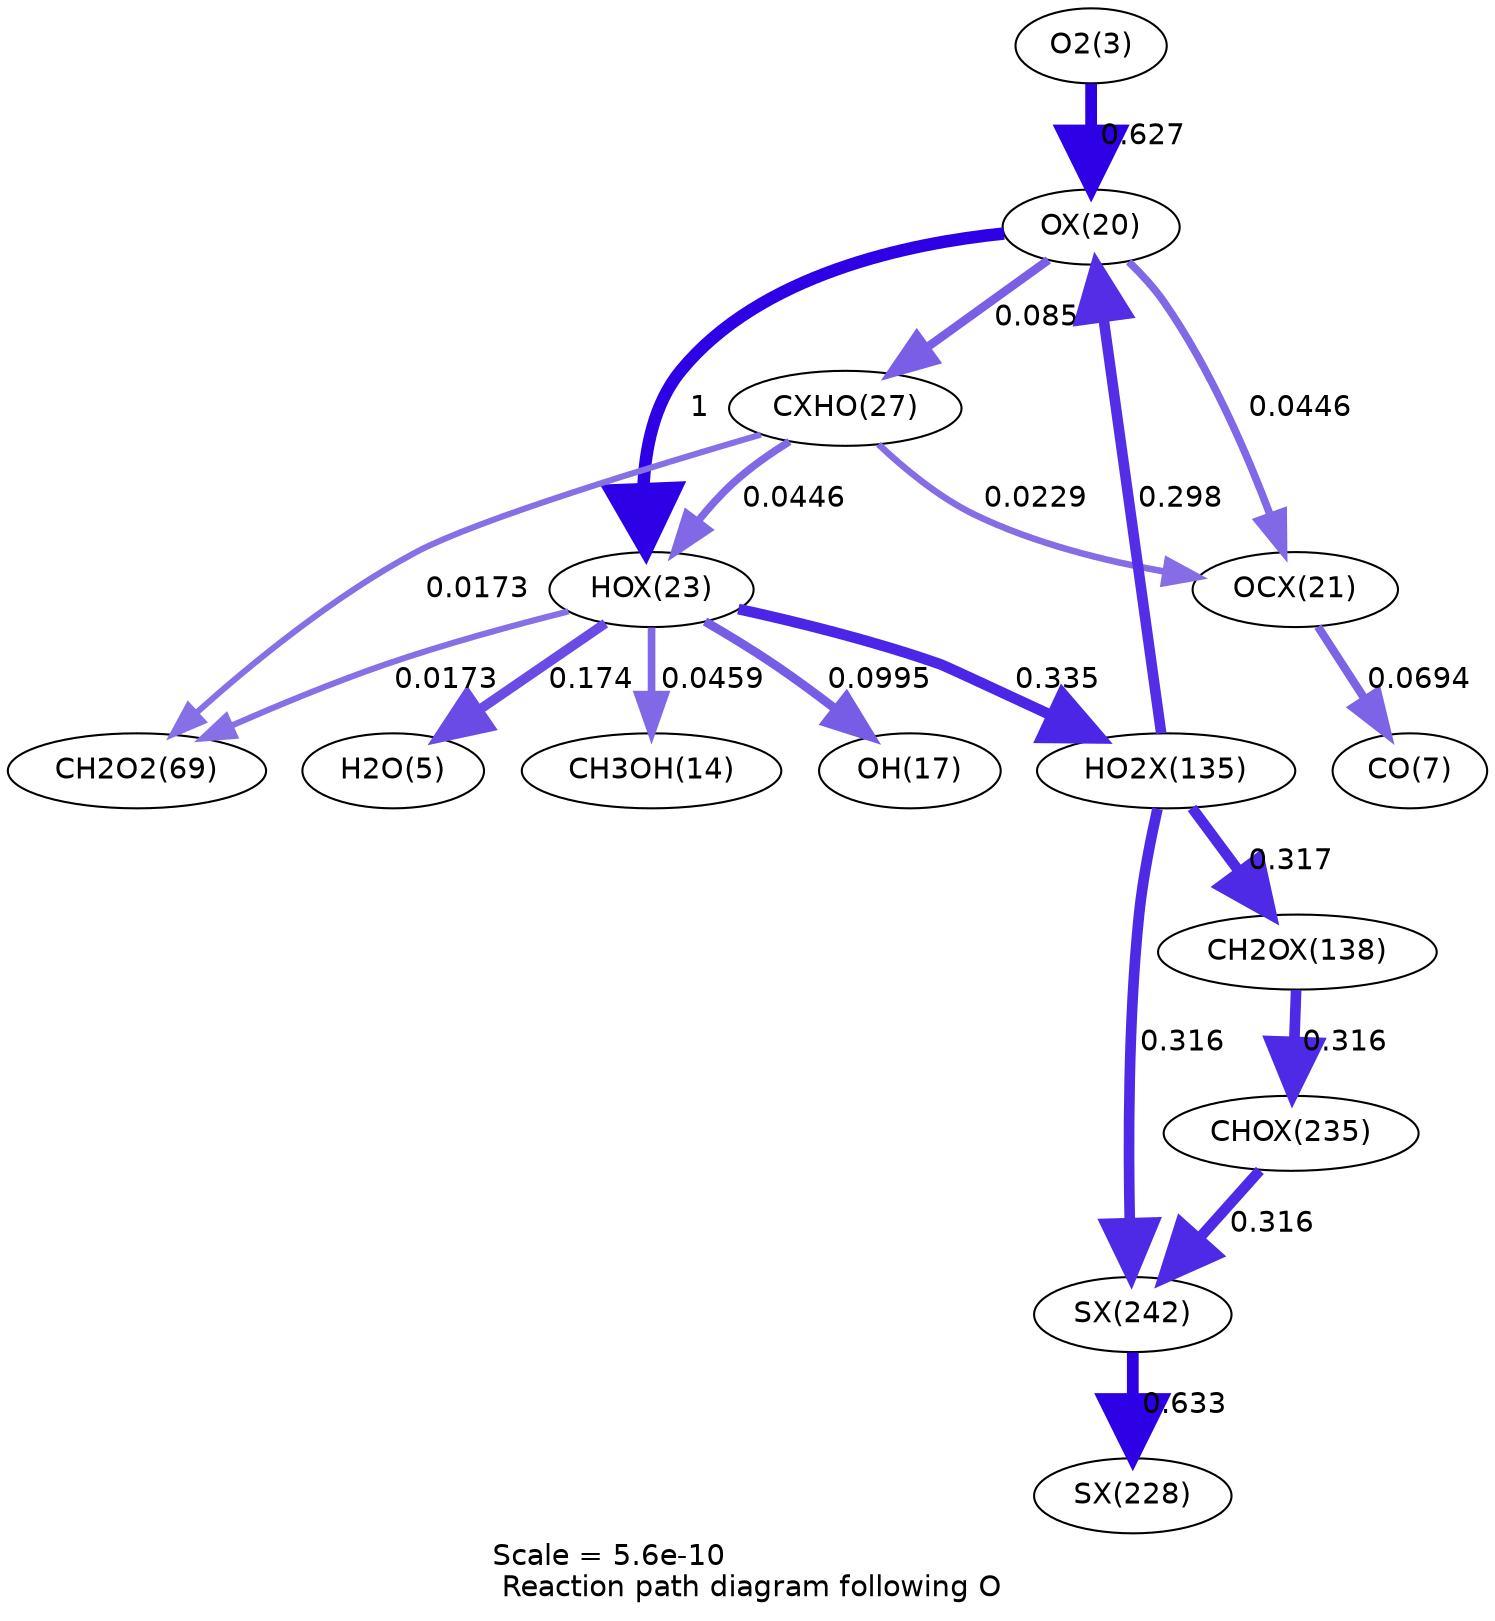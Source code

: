 digraph reaction_paths {
center=1;
s5 -> s26[fontname="Helvetica", penwidth=5.65, arrowsize=2.82, color="0.7, 1.13, 0.9"
, label=" 0.627"];
s26 -> s29[fontname="Helvetica", penwidth=6, arrowsize=3, color="0.7, 1.5, 0.9"
, label=" 1"];
s26 -> s32[fontname="Helvetica", penwidth=4.14, arrowsize=2.07, color="0.7, 0.585, 0.9"
, label=" 0.085"];
s26 -> s27[fontname="Helvetica", penwidth=3.65, arrowsize=1.83, color="0.7, 0.545, 0.9"
, label=" 0.0446"];
s44 -> s26[fontname="Helvetica", penwidth=5.09, arrowsize=2.54, color="0.7, 0.798, 0.9"
, label=" 0.298"];
s29 -> s16[fontname="Helvetica", penwidth=3.67, arrowsize=1.84, color="0.7, 0.546, 0.9"
, label=" 0.0459"];
s29 -> s19[fontname="Helvetica", penwidth=4.26, arrowsize=2.13, color="0.7, 0.599, 0.9"
, label=" 0.0995"];
s29 -> s7[fontname="Helvetica", penwidth=4.68, arrowsize=2.34, color="0.7, 0.674, 0.9"
, label=" 0.174"];
s32 -> s29[fontname="Helvetica", penwidth=3.65, arrowsize=1.83, color="0.7, 0.545, 0.9"
, label=" 0.0446"];
s29 -> s44[fontname="Helvetica", penwidth=5.18, arrowsize=2.59, color="0.7, 0.835, 0.9"
, label=" 0.335"];
s29 -> s21[fontname="Helvetica", penwidth=2.94, arrowsize=1.47, color="0.7, 0.517, 0.9"
, label=" 0.0173"];
s32 -> s27[fontname="Helvetica", penwidth=3.15, arrowsize=1.58, color="0.7, 0.523, 0.9"
, label=" 0.0229"];
s32 -> s21[fontname="Helvetica", penwidth=2.94, arrowsize=1.47, color="0.7, 0.517, 0.9"
, label=" 0.0173"];
s27 -> s9[fontname="Helvetica", penwidth=3.99, arrowsize=1.99, color="0.7, 0.569, 0.9"
, label=" 0.0694"];
s44 -> s45[fontname="Helvetica", penwidth=5.13, arrowsize=2.57, color="0.7, 0.817, 0.9"
, label=" 0.317"];
s44 -> s53[fontname="Helvetica", penwidth=5.13, arrowsize=2.57, color="0.7, 0.816, 0.9"
, label=" 0.316"];
s45 -> s52[fontname="Helvetica", penwidth=5.13, arrowsize=2.57, color="0.7, 0.816, 0.9"
, label=" 0.316"];
s52 -> s53[fontname="Helvetica", penwidth=5.13, arrowsize=2.57, color="0.7, 0.816, 0.9"
, label=" 0.316"];
s53 -> s50[fontname="Helvetica", penwidth=5.65, arrowsize=2.83, color="0.7, 1.13, 0.9"
, label=" 0.633"];
s5 [ fontname="Helvetica", label="O2(3)"];
s7 [ fontname="Helvetica", label="H2O(5)"];
s9 [ fontname="Helvetica", label="CO(7)"];
s16 [ fontname="Helvetica", label="CH3OH(14)"];
s19 [ fontname="Helvetica", label="OH(17)"];
s21 [ fontname="Helvetica", label="CH2O2(69)"];
s26 [ fontname="Helvetica", label="OX(20)"];
s27 [ fontname="Helvetica", label="OCX(21)"];
s29 [ fontname="Helvetica", label="HOX(23)"];
s32 [ fontname="Helvetica", label="CXHO(27)"];
s44 [ fontname="Helvetica", label="HO2X(135)"];
s45 [ fontname="Helvetica", label="CH2OX(138)"];
s50 [ fontname="Helvetica", label="SX(228)"];
s52 [ fontname="Helvetica", label="CHOX(235)"];
s53 [ fontname="Helvetica", label="SX(242)"];
 label = "Scale = 5.6e-10\l Reaction path diagram following O";
 fontname = "Helvetica";
}
